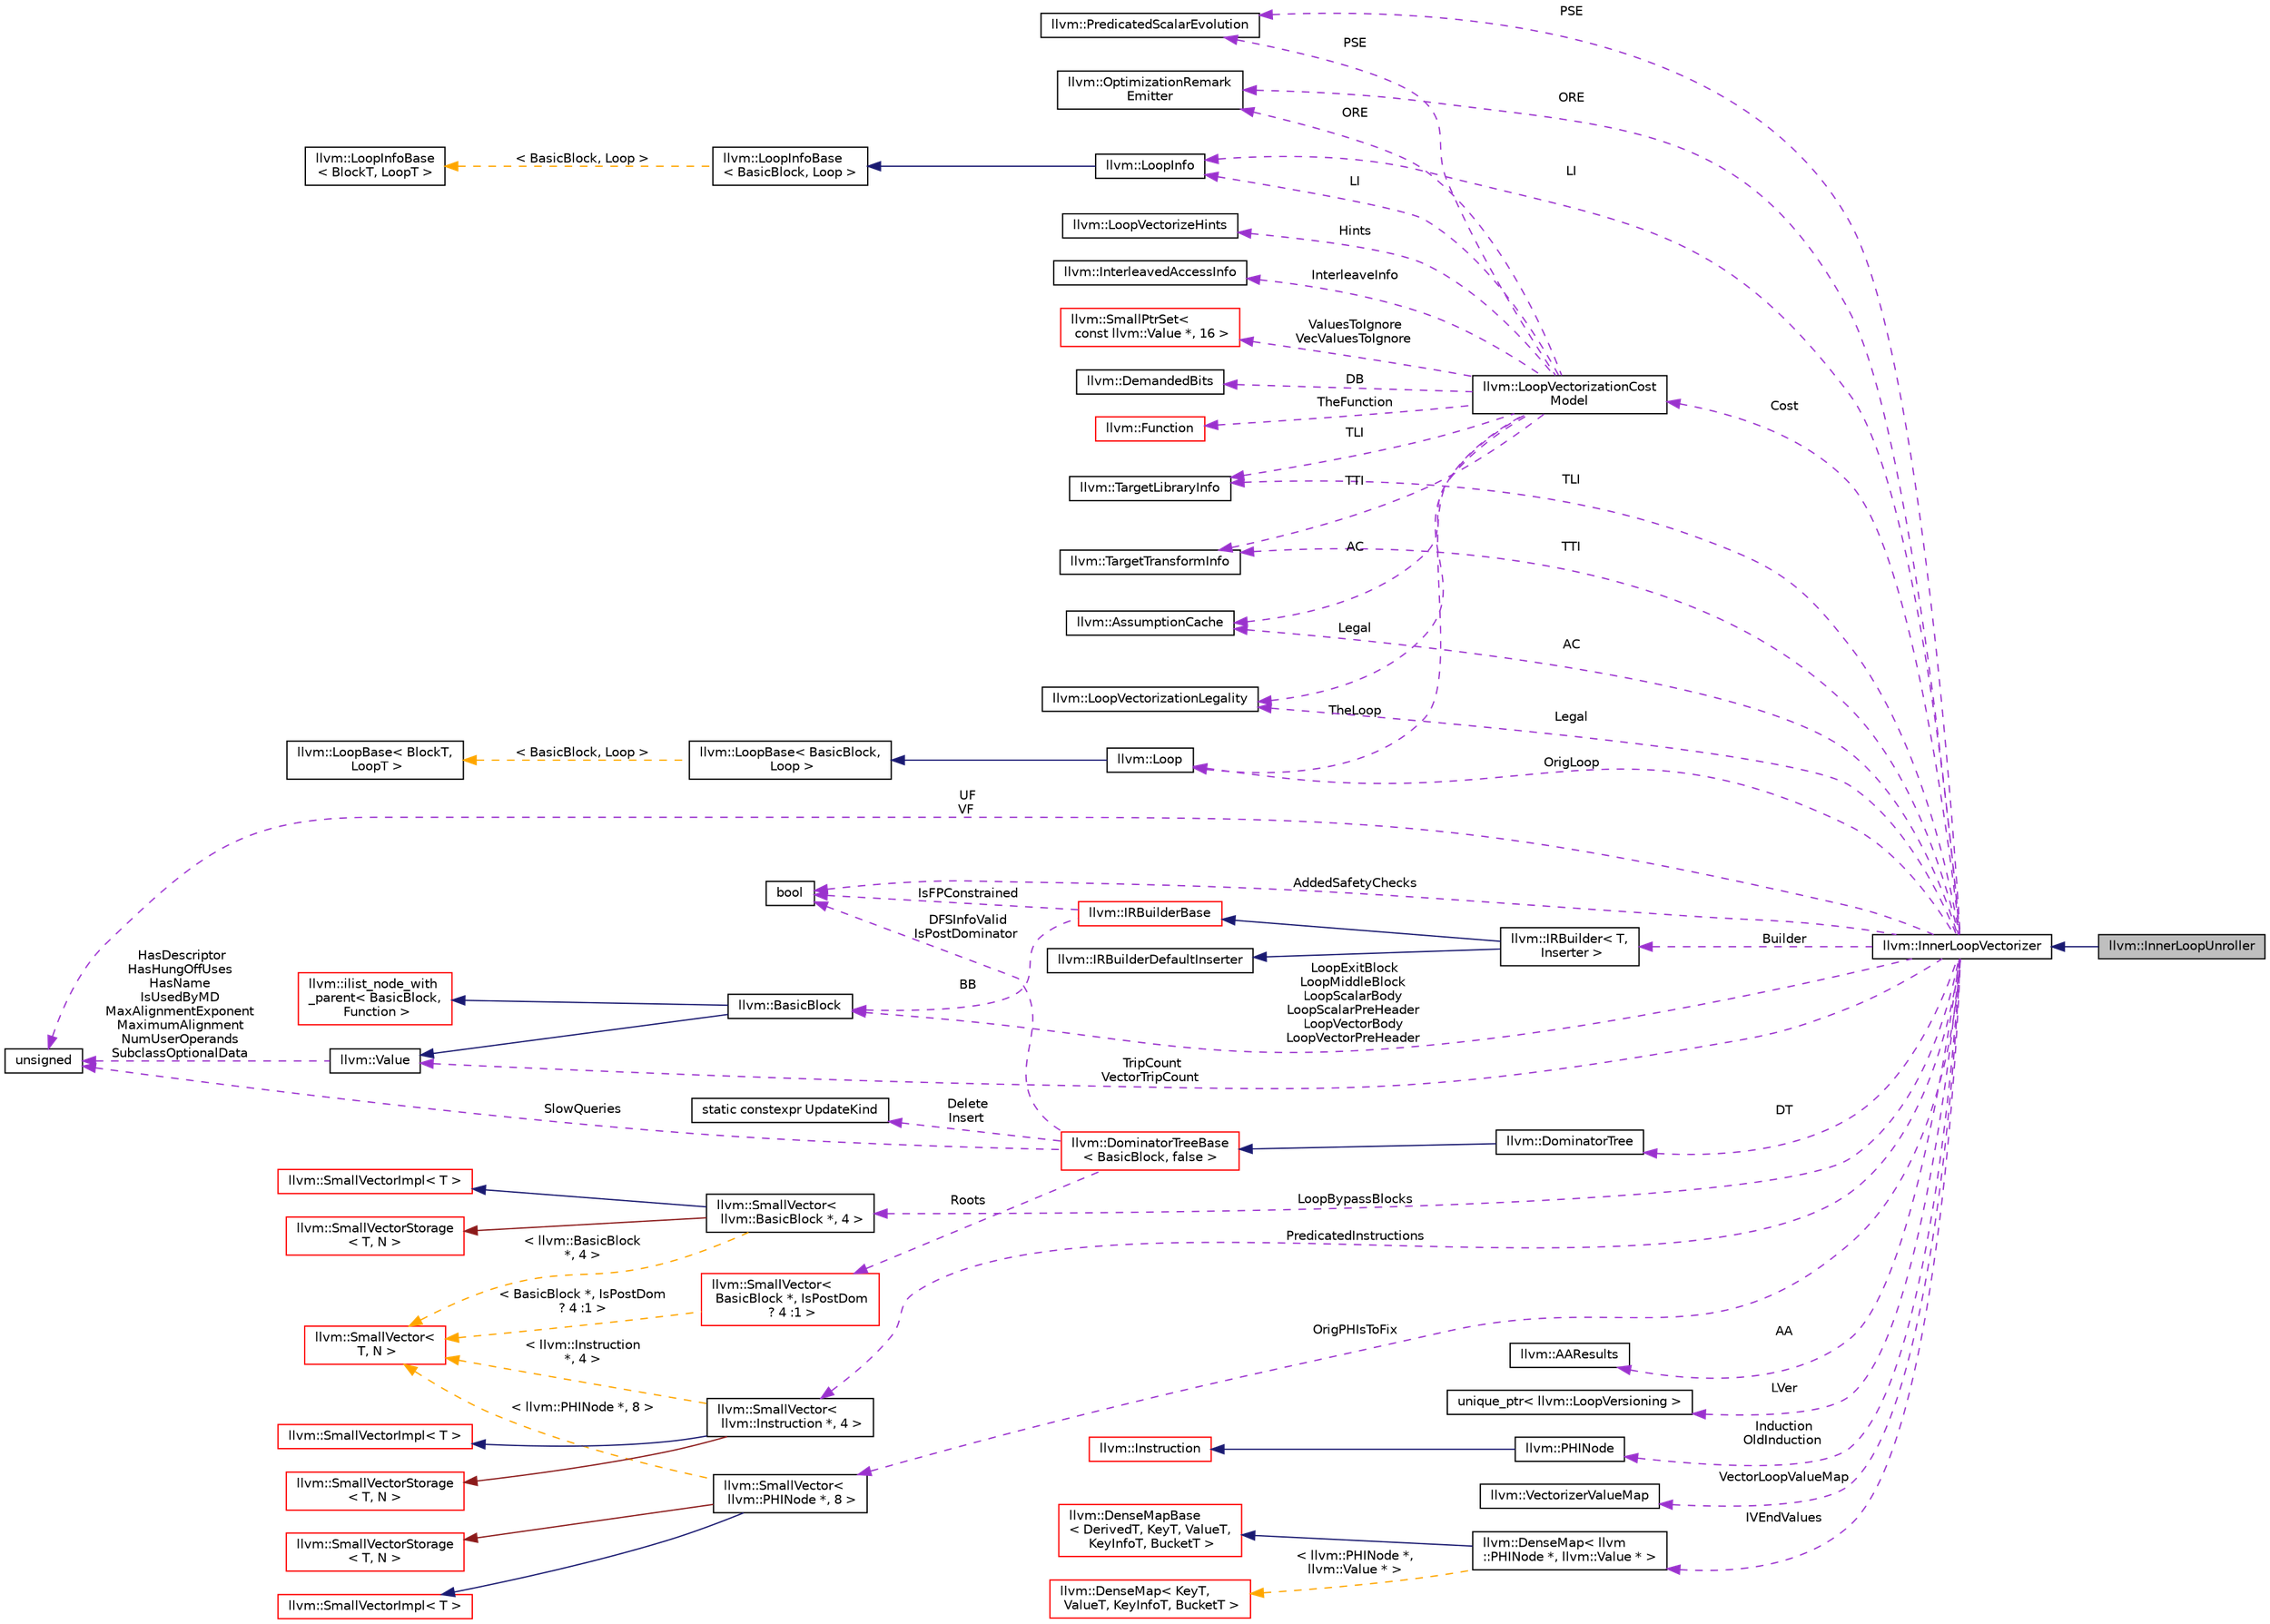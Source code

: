 digraph "llvm::InnerLoopUnroller"
{
 // LATEX_PDF_SIZE
  bgcolor="transparent";
  edge [fontname="Helvetica",fontsize="10",labelfontname="Helvetica",labelfontsize="10"];
  node [fontname="Helvetica",fontsize="10",shape="box"];
  rankdir="LR";
  Node1 [label="llvm::InnerLoopUnroller",height=0.2,width=0.4,color="black", fillcolor="grey75", style="filled", fontcolor="black",tooltip=" "];
  Node2 -> Node1 [dir="back",color="midnightblue",fontsize="10",style="solid",fontname="Helvetica"];
  Node2 [label="llvm::InnerLoopVectorizer",height=0.2,width=0.4,color="black",URL="$classllvm_1_1InnerLoopVectorizer.html",tooltip="InnerLoopVectorizer vectorizes loops which contain only one basic block to a specified vectorization ..."];
  Node3 -> Node2 [dir="back",color="darkorchid3",fontsize="10",style="dashed",label=" OrigLoop" ,fontname="Helvetica"];
  Node3 [label="llvm::Loop",height=0.2,width=0.4,color="black",URL="$classllvm_1_1Loop.html",tooltip="Represents a single loop in the control flow graph."];
  Node4 -> Node3 [dir="back",color="midnightblue",fontsize="10",style="solid",fontname="Helvetica"];
  Node4 [label="llvm::LoopBase\< BasicBlock,\l Loop \>",height=0.2,width=0.4,color="black",URL="$classllvm_1_1LoopBase.html",tooltip=" "];
  Node5 -> Node4 [dir="back",color="orange",fontsize="10",style="dashed",label=" \< BasicBlock, Loop \>" ,fontname="Helvetica"];
  Node5 [label="llvm::LoopBase\< BlockT,\l LoopT \>",height=0.2,width=0.4,color="black",URL="$classllvm_1_1LoopBase.html",tooltip="Instances of this class are used to represent loops that are detected in the flow graph."];
  Node6 -> Node2 [dir="back",color="darkorchid3",fontsize="10",style="dashed",label=" PSE" ,fontname="Helvetica"];
  Node6 [label="llvm::PredicatedScalarEvolution",height=0.2,width=0.4,color="black",URL="$classllvm_1_1PredicatedScalarEvolution.html",tooltip="An interface layer with SCEV used to manage how we see SCEV expressions for values in the context of ..."];
  Node7 -> Node2 [dir="back",color="darkorchid3",fontsize="10",style="dashed",label=" LI" ,fontname="Helvetica"];
  Node7 [label="llvm::LoopInfo",height=0.2,width=0.4,color="black",URL="$classllvm_1_1LoopInfo.html",tooltip=" "];
  Node8 -> Node7 [dir="back",color="midnightblue",fontsize="10",style="solid",fontname="Helvetica"];
  Node8 [label="llvm::LoopInfoBase\l\< BasicBlock, Loop \>",height=0.2,width=0.4,color="black",URL="$classllvm_1_1LoopInfoBase.html",tooltip=" "];
  Node9 -> Node8 [dir="back",color="orange",fontsize="10",style="dashed",label=" \< BasicBlock, Loop \>" ,fontname="Helvetica"];
  Node9 [label="llvm::LoopInfoBase\l\< BlockT, LoopT \>",height=0.2,width=0.4,color="black",URL="$classllvm_1_1LoopInfoBase.html",tooltip="This class builds and contains all of the top-level loop structures in the specified function."];
  Node10 -> Node2 [dir="back",color="darkorchid3",fontsize="10",style="dashed",label=" DT" ,fontname="Helvetica"];
  Node10 [label="llvm::DominatorTree",height=0.2,width=0.4,color="black",URL="$classllvm_1_1DominatorTree.html",tooltip="Concrete subclass of DominatorTreeBase that is used to compute a normal dominator tree."];
  Node11 -> Node10 [dir="back",color="midnightblue",fontsize="10",style="solid",fontname="Helvetica"];
  Node11 [label="llvm::DominatorTreeBase\l\< BasicBlock, false \>",height=0.2,width=0.4,color="red",URL="$classllvm_1_1DominatorTreeBase.html",tooltip=" "];
  Node12 -> Node11 [dir="back",color="darkorchid3",fontsize="10",style="dashed",label=" DFSInfoValid\nIsPostDominator" ,fontname="Helvetica"];
  Node12 [label="bool",height=0.2,width=0.4,color="black",URL="$classbool.html",tooltip=" "];
  Node13 -> Node11 [dir="back",color="darkorchid3",fontsize="10",style="dashed",label=" Delete\nInsert" ,fontname="Helvetica"];
  Node13 [label="static constexpr UpdateKind",height=0.2,width=0.4,color="black",tooltip=" "];
  Node14 -> Node11 [dir="back",color="darkorchid3",fontsize="10",style="dashed",label=" Roots" ,fontname="Helvetica"];
  Node14 [label="llvm::SmallVector\<\l BasicBlock *, IsPostDom\l ? 4 :1 \>",height=0.2,width=0.4,color="red",URL="$classllvm_1_1SmallVector.html",tooltip=" "];
  Node27 -> Node14 [dir="back",color="orange",fontsize="10",style="dashed",label=" \< BasicBlock *, IsPostDom\l ? 4 :1 \>" ,fontname="Helvetica"];
  Node27 [label="llvm::SmallVector\<\l T, N \>",height=0.2,width=0.4,color="red",URL="$classllvm_1_1SmallVector.html",tooltip="This is a 'vector' (really, a variable-sized array), optimized for the case when the array is small."];
  Node20 -> Node11 [dir="back",color="darkorchid3",fontsize="10",style="dashed",label=" SlowQueries" ,fontname="Helvetica"];
  Node20 [label="unsigned",height=0.2,width=0.4,color="black",URL="$classunsigned.html",tooltip=" "];
  Node46 -> Node2 [dir="back",color="darkorchid3",fontsize="10",style="dashed",label=" AA" ,fontname="Helvetica"];
  Node46 [label="llvm::AAResults",height=0.2,width=0.4,color="black",URL="$classllvm_1_1AAResults.html",tooltip=" "];
  Node47 -> Node2 [dir="back",color="darkorchid3",fontsize="10",style="dashed",label=" TLI" ,fontname="Helvetica"];
  Node47 [label="llvm::TargetLibraryInfo",height=0.2,width=0.4,color="black",URL="$classllvm_1_1TargetLibraryInfo.html",tooltip="Provides information about what library functions are available for the current target."];
  Node48 -> Node2 [dir="back",color="darkorchid3",fontsize="10",style="dashed",label=" TTI" ,fontname="Helvetica"];
  Node48 [label="llvm::TargetTransformInfo",height=0.2,width=0.4,color="black",URL="$classllvm_1_1TargetTransformInfo.html",tooltip="This pass provides access to the codegen interfaces that are needed for IR-level transformations."];
  Node49 -> Node2 [dir="back",color="darkorchid3",fontsize="10",style="dashed",label=" AC" ,fontname="Helvetica"];
  Node49 [label="llvm::AssumptionCache",height=0.2,width=0.4,color="black",URL="$classllvm_1_1AssumptionCache.html",tooltip="A cache of @llvm.assume calls within a function."];
  Node50 -> Node2 [dir="back",color="darkorchid3",fontsize="10",style="dashed",label=" ORE" ,fontname="Helvetica"];
  Node50 [label="llvm::OptimizationRemark\lEmitter",height=0.2,width=0.4,color="black",URL="$classllvm_1_1OptimizationRemarkEmitter.html",tooltip="The optimization diagnostic interface."];
  Node51 -> Node2 [dir="back",color="darkorchid3",fontsize="10",style="dashed",label=" LVer" ,fontname="Helvetica"];
  Node51 [label="unique_ptr\< llvm::LoopVersioning \>",height=0.2,width=0.4,color="black",tooltip=" "];
  Node20 -> Node2 [dir="back",color="darkorchid3",fontsize="10",style="dashed",label=" UF\nVF" ,fontname="Helvetica"];
  Node52 -> Node2 [dir="back",color="darkorchid3",fontsize="10",style="dashed",label=" Builder" ,fontname="Helvetica"];
  Node52 [label="llvm::IRBuilder\< T,\l Inserter \>",height=0.2,width=0.4,color="black",URL="$classllvm_1_1IRBuilder.html",tooltip="This provides a uniform API for creating instructions and inserting them into a basic block: either a..."];
  Node53 -> Node52 [dir="back",color="midnightblue",fontsize="10",style="solid",fontname="Helvetica"];
  Node53 [label="llvm::IRBuilderBase",height=0.2,width=0.4,color="red",URL="$classllvm_1_1IRBuilderBase.html",tooltip="Common base class shared among various IRBuilders."];
  Node54 -> Node53 [dir="back",color="darkorchid3",fontsize="10",style="dashed",label=" BB" ,fontname="Helvetica"];
  Node54 [label="llvm::BasicBlock",height=0.2,width=0.4,color="black",URL="$classllvm_1_1BasicBlock.html",tooltip="LLVM Basic Block Representation."];
  Node55 -> Node54 [dir="back",color="midnightblue",fontsize="10",style="solid",fontname="Helvetica"];
  Node55 [label="llvm::Value",height=0.2,width=0.4,color="black",URL="$classllvm_1_1Value.html",tooltip="LLVM Value Representation."];
  Node20 -> Node55 [dir="back",color="darkorchid3",fontsize="10",style="dashed",label=" HasDescriptor\nHasHungOffUses\nHasName\nIsUsedByMD\nMaxAlignmentExponent\nMaximumAlignment\nNumUserOperands\nSubclassOptionalData" ,fontname="Helvetica"];
  Node56 -> Node54 [dir="back",color="midnightblue",fontsize="10",style="solid",fontname="Helvetica"];
  Node56 [label="llvm::ilist_node_with\l_parent\< BasicBlock,\l Function \>",height=0.2,width=0.4,color="red",URL="$classllvm_1_1ilist__node__with__parent.html",tooltip=" "];
  Node12 -> Node53 [dir="back",color="darkorchid3",fontsize="10",style="dashed",label=" IsFPConstrained" ,fontname="Helvetica"];
  Node172 -> Node52 [dir="back",color="midnightblue",fontsize="10",style="solid",fontname="Helvetica"];
  Node172 [label="llvm::IRBuilderDefaultInserter",height=0.2,width=0.4,color="black",URL="$classllvm_1_1IRBuilderDefaultInserter.html",tooltip="This provides the default implementation of the IRBuilder 'InsertHelper' method that is called whenev..."];
  Node54 -> Node2 [dir="back",color="darkorchid3",fontsize="10",style="dashed",label=" LoopExitBlock\nLoopMiddleBlock\nLoopScalarBody\nLoopScalarPreHeader\nLoopVectorBody\nLoopVectorPreHeader" ,fontname="Helvetica"];
  Node173 -> Node2 [dir="back",color="darkorchid3",fontsize="10",style="dashed",label=" LoopBypassBlocks" ,fontname="Helvetica"];
  Node173 [label="llvm::SmallVector\<\l llvm::BasicBlock *, 4 \>",height=0.2,width=0.4,color="black",URL="$classllvm_1_1SmallVector.html",tooltip=" "];
  Node174 -> Node173 [dir="back",color="midnightblue",fontsize="10",style="solid",fontname="Helvetica"];
  Node174 [label="llvm::SmallVectorImpl\< T \>",height=0.2,width=0.4,color="red",URL="$classllvm_1_1SmallVectorImpl.html",tooltip="This class consists of common code factored out of the SmallVector class to reduce code duplication b..."];
  Node175 -> Node173 [dir="back",color="firebrick4",fontsize="10",style="solid",fontname="Helvetica"];
  Node175 [label="llvm::SmallVectorStorage\l\< T, N \>",height=0.2,width=0.4,color="red",URL="$structllvm_1_1SmallVectorStorage.html",tooltip="Storage for the SmallVector elements."];
  Node27 -> Node173 [dir="back",color="orange",fontsize="10",style="dashed",label=" \< llvm::BasicBlock\l *, 4 \>" ,fontname="Helvetica"];
  Node176 -> Node2 [dir="back",color="darkorchid3",fontsize="10",style="dashed",label=" Induction\nOldInduction" ,fontname="Helvetica"];
  Node176 [label="llvm::PHINode",height=0.2,width=0.4,color="black",URL="$classllvm_1_1PHINode.html",tooltip=" "];
  Node177 -> Node176 [dir="back",color="midnightblue",fontsize="10",style="solid",fontname="Helvetica"];
  Node177 [label="llvm::Instruction",height=0.2,width=0.4,color="red",URL="$classllvm_1_1Instruction.html",tooltip=" "];
  Node180 -> Node2 [dir="back",color="darkorchid3",fontsize="10",style="dashed",label=" VectorLoopValueMap" ,fontname="Helvetica"];
  Node180 [label="llvm::VectorizerValueMap",height=0.2,width=0.4,color="black",URL="$structllvm_1_1VectorizerValueMap.html",tooltip="This is a helper struct for maintaining vectorization state."];
  Node181 -> Node2 [dir="back",color="darkorchid3",fontsize="10",style="dashed",label=" PredicatedInstructions" ,fontname="Helvetica"];
  Node181 [label="llvm::SmallVector\<\l llvm::Instruction *, 4 \>",height=0.2,width=0.4,color="black",URL="$classllvm_1_1SmallVector.html",tooltip=" "];
  Node182 -> Node181 [dir="back",color="midnightblue",fontsize="10",style="solid",fontname="Helvetica"];
  Node182 [label="llvm::SmallVectorImpl\< T \>",height=0.2,width=0.4,color="red",URL="$classllvm_1_1SmallVectorImpl.html",tooltip="This class consists of common code factored out of the SmallVector class to reduce code duplication b..."];
  Node183 -> Node181 [dir="back",color="firebrick4",fontsize="10",style="solid",fontname="Helvetica"];
  Node183 [label="llvm::SmallVectorStorage\l\< T, N \>",height=0.2,width=0.4,color="red",URL="$structllvm_1_1SmallVectorStorage.html",tooltip="Storage for the SmallVector elements."];
  Node27 -> Node181 [dir="back",color="orange",fontsize="10",style="dashed",label=" \< llvm::Instruction\l *, 4 \>" ,fontname="Helvetica"];
  Node55 -> Node2 [dir="back",color="darkorchid3",fontsize="10",style="dashed",label=" TripCount\nVectorTripCount" ,fontname="Helvetica"];
  Node184 -> Node2 [dir="back",color="darkorchid3",fontsize="10",style="dashed",label=" Legal" ,fontname="Helvetica"];
  Node184 [label="llvm::LoopVectorizationLegality",height=0.2,width=0.4,color="black",URL="$classllvm_1_1LoopVectorizationLegality.html",tooltip="LoopVectorizationLegality checks if it is legal to vectorize a loop, and to what vectorization factor..."];
  Node185 -> Node2 [dir="back",color="darkorchid3",fontsize="10",style="dashed",label=" Cost" ,fontname="Helvetica"];
  Node185 [label="llvm::LoopVectorizationCost\lModel",height=0.2,width=0.4,color="black",URL="$classllvm_1_1LoopVectorizationCostModel.html",tooltip="LoopVectorizationCostModel - estimates the expected speedups due to vectorization."];
  Node3 -> Node185 [dir="back",color="darkorchid3",fontsize="10",style="dashed",label=" TheLoop" ,fontname="Helvetica"];
  Node6 -> Node185 [dir="back",color="darkorchid3",fontsize="10",style="dashed",label=" PSE" ,fontname="Helvetica"];
  Node7 -> Node185 [dir="back",color="darkorchid3",fontsize="10",style="dashed",label=" LI" ,fontname="Helvetica"];
  Node184 -> Node185 [dir="back",color="darkorchid3",fontsize="10",style="dashed",label=" Legal" ,fontname="Helvetica"];
  Node48 -> Node185 [dir="back",color="darkorchid3",fontsize="10",style="dashed",label=" TTI" ,fontname="Helvetica"];
  Node47 -> Node185 [dir="back",color="darkorchid3",fontsize="10",style="dashed",label=" TLI" ,fontname="Helvetica"];
  Node186 -> Node185 [dir="back",color="darkorchid3",fontsize="10",style="dashed",label=" DB" ,fontname="Helvetica"];
  Node186 [label="llvm::DemandedBits",height=0.2,width=0.4,color="black",URL="$classllvm_1_1DemandedBits.html",tooltip=" "];
  Node49 -> Node185 [dir="back",color="darkorchid3",fontsize="10",style="dashed",label=" AC" ,fontname="Helvetica"];
  Node50 -> Node185 [dir="back",color="darkorchid3",fontsize="10",style="dashed",label=" ORE" ,fontname="Helvetica"];
  Node187 -> Node185 [dir="back",color="darkorchid3",fontsize="10",style="dashed",label=" TheFunction" ,fontname="Helvetica"];
  Node187 [label="llvm::Function",height=0.2,width=0.4,color="red",URL="$classllvm_1_1Function.html",tooltip=" "];
  Node195 -> Node185 [dir="back",color="darkorchid3",fontsize="10",style="dashed",label=" Hints" ,fontname="Helvetica"];
  Node195 [label="llvm::LoopVectorizeHints",height=0.2,width=0.4,color="black",URL="$classllvm_1_1LoopVectorizeHints.html",tooltip="Utility class for getting and setting loop vectorizer hints in the form of loop metadata."];
  Node196 -> Node185 [dir="back",color="darkorchid3",fontsize="10",style="dashed",label=" InterleaveInfo" ,fontname="Helvetica"];
  Node196 [label="llvm::InterleavedAccessInfo",height=0.2,width=0.4,color="black",URL="$classllvm_1_1InterleavedAccessInfo.html",tooltip="Drive the analysis of interleaved memory accesses in the loop."];
  Node197 -> Node185 [dir="back",color="darkorchid3",fontsize="10",style="dashed",label=" ValuesToIgnore\nVecValuesToIgnore" ,fontname="Helvetica"];
  Node197 [label="llvm::SmallPtrSet\<\l const llvm::Value *, 16 \>",height=0.2,width=0.4,color="red",URL="$classllvm_1_1SmallPtrSet.html",tooltip=" "];
  Node12 -> Node2 [dir="back",color="darkorchid3",fontsize="10",style="dashed",label=" AddedSafetyChecks" ,fontname="Helvetica"];
  Node199 -> Node2 [dir="back",color="darkorchid3",fontsize="10",style="dashed",label=" IVEndValues" ,fontname="Helvetica"];
  Node199 [label="llvm::DenseMap\< llvm\l::PHINode *, llvm::Value * \>",height=0.2,width=0.4,color="black",URL="$classllvm_1_1DenseMap.html",tooltip=" "];
  Node200 -> Node199 [dir="back",color="midnightblue",fontsize="10",style="solid",fontname="Helvetica"];
  Node200 [label="llvm::DenseMapBase\l\< DerivedT, KeyT, ValueT,\l KeyInfoT, BucketT \>",height=0.2,width=0.4,color="red",URL="$classllvm_1_1DenseMapBase.html",tooltip=" "];
  Node33 -> Node199 [dir="back",color="orange",fontsize="10",style="dashed",label=" \< llvm::PHINode *,\l llvm::Value * \>" ,fontname="Helvetica"];
  Node33 [label="llvm::DenseMap\< KeyT,\l ValueT, KeyInfoT, BucketT \>",height=0.2,width=0.4,color="red",URL="$classllvm_1_1DenseMap.html",tooltip=" "];
  Node201 -> Node2 [dir="back",color="darkorchid3",fontsize="10",style="dashed",label=" OrigPHIsToFix" ,fontname="Helvetica"];
  Node201 [label="llvm::SmallVector\<\l llvm::PHINode *, 8 \>",height=0.2,width=0.4,color="black",URL="$classllvm_1_1SmallVector.html",tooltip=" "];
  Node202 -> Node201 [dir="back",color="midnightblue",fontsize="10",style="solid",fontname="Helvetica"];
  Node202 [label="llvm::SmallVectorImpl\< T \>",height=0.2,width=0.4,color="red",URL="$classllvm_1_1SmallVectorImpl.html",tooltip="This class consists of common code factored out of the SmallVector class to reduce code duplication b..."];
  Node203 -> Node201 [dir="back",color="firebrick4",fontsize="10",style="solid",fontname="Helvetica"];
  Node203 [label="llvm::SmallVectorStorage\l\< T, N \>",height=0.2,width=0.4,color="red",URL="$structllvm_1_1SmallVectorStorage.html",tooltip="Storage for the SmallVector elements."];
  Node27 -> Node201 [dir="back",color="orange",fontsize="10",style="dashed",label=" \< llvm::PHINode *, 8 \>" ,fontname="Helvetica"];
}

